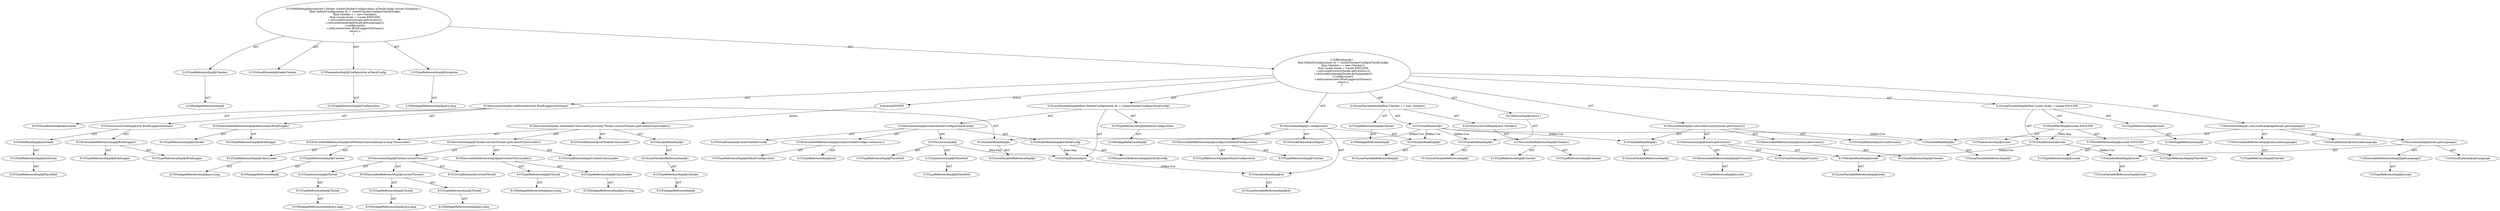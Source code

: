 digraph "createChecker#?,Configuration" {
0 [label="2:CtTypeReferenceImpl@Checker" shape=ellipse]
1 [label="2:CtPackageReferenceImpl@" shape=ellipse]
2 [label="2:CtVirtualElement@createChecker" shape=ellipse]
3 [label="2:CtParameterImpl@Configuration aCheckConfig" shape=ellipse]
4 [label="2:CtTypeReferenceImpl@Configuration" shape=ellipse]
5 [label="2:CtTypeReferenceImpl@Exception" shape=ellipse]
6 [label="2:CtPackageReferenceImpl@java.lang" shape=ellipse]
7 [label="3:CtTypeReferenceImpl@DefaultConfiguration" shape=ellipse]
8 [label="3:CtPackageReferenceImpl@" shape=ellipse]
9 [label="3:CtExecutableReferenceImpl@createCheckerConfig(<unknown>)" shape=ellipse]
10 [label="3:CtTypeReferenceImpl@DefaultConfiguration" shape=ellipse]
11 [label="3:CtTypeReferenceImpl@null" shape=ellipse]
12 [label="3:CtVirtualElement@createCheckerConfig" shape=ellipse]
13 [label="3:CtTypeAccessImpl@PlaceHold" shape=ellipse]
14 [label="3:CtTypeReferenceImpl@PlaceHold" shape=ellipse]
15 [label="3:CtThisAccessImpl@" shape=ellipse]
16 [label="3:CtTypeReferenceImpl@PlaceHold" shape=ellipse]
17 [label="3:CtVariableReadImpl@aCheckConfig" shape=ellipse]
18 [label="3:CtParameterReferenceImpl@aCheckConfig" shape=ellipse]
19 [label="3:CtInvocationImpl@createCheckerConfig(aCheckConfig)" shape=ellipse]
20 [label="3:CtVirtualElement@dc" shape=ellipse]
21 [label="3:CtLocalVariableImpl@final DefaultConfiguration dc = createCheckerConfig(aCheckConfig)" shape=ellipse]
22 [label="4:CtTypeReferenceImpl@Checker" shape=ellipse]
23 [label="4:CtPackageReferenceImpl@" shape=ellipse]
24 [label="4:CtExecutableReferenceImpl@Checker()" shape=ellipse]
25 [label="4:CtTypeReferenceImpl@Checker" shape=ellipse]
26 [label="4:CtTypeReferenceImpl@Checker" shape=ellipse]
27 [label="4:CtConstructorCallImpl@new Checker()" shape=ellipse]
28 [label="4:CtVirtualElement@c" shape=ellipse]
29 [label="4:CtLocalVariableImpl@final Checker c = new Checker()" shape=ellipse]
30 [label="5:CtTypeReferenceImpl@Locale" shape=ellipse]
31 [label="5:CtPackageReferenceImpl@" shape=ellipse]
32 [label="5:CtFieldReferenceImpl@Locale.ENGLISH" shape=ellipse]
33 [label="5:CtTypeReferenceImpl@Locale" shape=ellipse]
34 [label="5:CtTypeReferenceImpl@PlaceHold" shape=ellipse]
35 [label="5:CtFieldReadImpl@Locale.ENGLISH" shape=ellipse]
36 [label="5:CtTypeAccessImpl@Locale" shape=ellipse]
37 [label="5:CtVirtualElement@locale" shape=ellipse]
38 [label="5:CtLocalVariableImpl@final Locale locale = Locale.ENGLISH" shape=ellipse]
39 [label="6:CtExecutableReferenceImpl@setLocaleCountry()" shape=ellipse]
40 [label="6:CtTypeReferenceImpl@Checker" shape=ellipse]
41 [label="6:CtVirtualElement@setLocaleCountry" shape=ellipse]
42 [label="6:CtVariableReadImpl@c" shape=ellipse]
43 [label="6:CtLocalVariableReferenceImpl@c" shape=ellipse]
44 [label="6:CtExecutableReferenceImpl@getCountry()" shape=ellipse]
45 [label="6:CtTypeReferenceImpl@Locale" shape=ellipse]
46 [label="6:CtVirtualElement@getCountry" shape=ellipse]
47 [label="6:CtVariableReadImpl@locale" shape=ellipse]
48 [label="6:CtLocalVariableReferenceImpl@locale" shape=ellipse]
49 [label="6:CtInvocationImpl@locale.getCountry()" shape=ellipse]
50 [label="6:CtInvocationImpl@c.setLocaleCountry(locale.getCountry())" shape=ellipse]
51 [label="7:CtExecutableReferenceImpl@setLocaleLanguage()" shape=ellipse]
52 [label="7:CtTypeReferenceImpl@Checker" shape=ellipse]
53 [label="7:CtVirtualElement@setLocaleLanguage" shape=ellipse]
54 [label="7:CtVariableReadImpl@c" shape=ellipse]
55 [label="7:CtLocalVariableReferenceImpl@c" shape=ellipse]
56 [label="7:CtExecutableReferenceImpl@getLanguage()" shape=ellipse]
57 [label="7:CtTypeReferenceImpl@Locale" shape=ellipse]
58 [label="7:CtVirtualElement@getLanguage" shape=ellipse]
59 [label="7:CtVariableReadImpl@locale" shape=ellipse]
60 [label="7:CtLocalVariableReferenceImpl@locale" shape=ellipse]
61 [label="7:CtInvocationImpl@locale.getLanguage()" shape=ellipse]
62 [label="7:CtInvocationImpl@c.setLocaleLanguage(locale.getLanguage())" shape=ellipse]
63 [label="8:CtExecutableReferenceImpl@configure(DefaultConfiguration)" shape=ellipse]
64 [label="8:CtTypeReferenceImpl@Checker" shape=ellipse]
65 [label="8:CtTypeReferenceImpl@DefaultConfiguration" shape=ellipse]
66 [label="8:CtVirtualElement@configure" shape=ellipse]
67 [label="8:CtVariableReadImpl@c" shape=ellipse]
68 [label="8:CtLocalVariableReferenceImpl@c" shape=ellipse]
69 [label="8:CtVariableReadImpl@dc" shape=ellipse]
70 [label="8:CtLocalVariableReferenceImpl@dc" shape=ellipse]
71 [label="8:CtInvocationImpl@c.configure(dc)" shape=ellipse]
72 [label="9:CtExecutableReferenceImpl@addListener(BriefLogger)" shape=ellipse]
73 [label="9:CtTypeReferenceImpl@Checker" shape=ellipse]
74 [label="9:CtTypeReferenceImpl@BriefLogger" shape=ellipse]
75 [label="9:CtVirtualElement@addListener" shape=ellipse]
76 [label="9:CtVariableReadImpl@c" shape=ellipse]
77 [label="9:CtLocalVariableReferenceImpl@c" shape=ellipse]
78 [label="9:CtExecutableReferenceImpl@BriefLogger()" shape=ellipse]
79 [label="9:CtTypeReferenceImpl@BriefLogger" shape=ellipse]
80 [label="9:CtTypeReferenceImpl@BriefLogger" shape=ellipse]
81 [label="9:CtFieldReferenceImpl@mStream" shape=ellipse]
82 [label="9:CtTypeReferenceImpl@PlaceHold" shape=ellipse]
83 [label="9:CtFieldReadImpl@mStream" shape=ellipse]
84 [label="9:CtConstructorCallImpl@new BriefLogger(mStream)" shape=ellipse]
85 [label="9:CtInvocationImpl@c.addListener(new BriefLogger(mStream))" shape=ellipse]
86 [label="10:CtVariableReadImpl@c" shape=ellipse]
87 [label="10:CtLocalVariableReferenceImpl@c" shape=ellipse]
88 [label="10:CtReturnImpl@return c" shape=ellipse]
89 [label="2:CtBlockImpl@\{
    final DefaultConfiguration dc = createCheckerConfig(aCheckConfig);
    final Checker c = new Checker();
    final Locale locale = Locale.ENGLISH;
    c.setLocaleCountry(locale.getCountry());
    c.setLocaleLanguage(locale.getLanguage());
    c.configure(dc);
    c.addListener(new BriefLogger(mStream));
    return c;
\}" shape=ellipse]
90 [label="2:CtMethodImpl@protected Checker createChecker(Configuration aCheckConfig) throws Exception \{
    final DefaultConfiguration dc = createCheckerConfig(aCheckConfig);
    final Checker c = new Checker();
    final Locale locale = Locale.ENGLISH;
    c.setLocaleCountry(locale.getCountry());
    c.setLocaleLanguage(locale.getLanguage());
    c.configure(dc);
    c.addListener(new BriefLogger(mStream));
    return c;
\}" shape=ellipse]
91 [label="8:Insert@INSERT" shape=ellipse]
92 [label="8:CtPackageReferenceImpl@" shape=ellipse]
93 [label="8:CtTypeReferenceImpl@Checker" shape=ellipse]
94 [label="8:CtLocalVariableReferenceImpl@c" shape=ellipse]
95 [label="8:CtVariableReadImpl@c" shape=ellipse]
96 [label="8:CtPackageReferenceImpl@" shape=ellipse]
97 [label="8:CtTypeReferenceImpl@Checker" shape=ellipse]
98 [label="8:CtPackageReferenceImpl@java.lang" shape=ellipse]
99 [label="8:CtTypeReferenceImpl@ClassLoader" shape=ellipse]
100 [label="8:CtExecutableReferenceImpl@setModuleClassLoader(java.lang.ClassLoader)" shape=ellipse]
101 [label="8:CtPackageReferenceImpl@java.lang" shape=ellipse]
102 [label="8:CtTypeReferenceImpl@Thread" shape=ellipse]
103 [label="8:CtTypeAccessImpl@Thread" shape=ellipse]
104 [label="8:CtPackageReferenceImpl@java.lang" shape=ellipse]
105 [label="8:CtTypeReferenceImpl@Thread" shape=ellipse]
106 [label="8:CtPackageReferenceImpl@java.lang" shape=ellipse]
107 [label="8:CtTypeReferenceImpl@Thread" shape=ellipse]
108 [label="8:CtExecutableReferenceImpl@currentThread()" shape=ellipse]
109 [label="8:CtInvocationImpl@Thread.currentThread()" shape=ellipse]
110 [label="8:CtVirtualElement@currentThread" shape=ellipse]
111 [label="8:CtPackageReferenceImpl@java.lang" shape=ellipse]
112 [label="8:CtTypeReferenceImpl@Thread" shape=ellipse]
113 [label="8:CtPackageReferenceImpl@java.lang" shape=ellipse]
114 [label="8:CtTypeReferenceImpl@ClassLoader" shape=ellipse]
115 [label="8:CtExecutableReferenceImpl@getContextClassLoader()" shape=ellipse]
116 [label="8:CtInvocationImpl@Thread.currentThread().getContextClassLoader()" shape=ellipse]
117 [label="8:CtVirtualElement@getContextClassLoader" shape=ellipse]
118 [label="8:CtInvocationImpl@c.setModuleClassLoader(java.lang.Thread.currentThread().getContextClassLoader())" shape=ellipse]
119 [label="8:CtVirtualElement@setModuleClassLoader" shape=ellipse]
0 -> 1 [label="AST"];
3 -> 4 [label="AST"];
5 -> 6 [label="AST"];
7 -> 8 [label="AST"];
9 -> 10 [label="AST"];
9 -> 11 [label="AST"];
13 -> 14 [label="AST"];
15 -> 16 [label="AST"];
15 -> 13 [label="AST"];
15 -> 20 [label="Data Dep"];
17 -> 18 [label="AST"];
17 -> 20 [label="Data Dep"];
19 -> 12 [label="AST"];
19 -> 15 [label="AST"];
19 -> 9 [label="AST"];
19 -> 17 [label="AST"];
20 -> 69 [label="Define-Use"];
21 -> 20 [label="AST"];
21 -> 7 [label="AST"];
21 -> 19 [label="AST"];
22 -> 23 [label="AST"];
24 -> 25 [label="AST"];
24 -> 26 [label="AST"];
27 -> 24 [label="AST"];
28 -> 42 [label="Define-Use"];
28 -> 54 [label="Define-Use"];
28 -> 67 [label="Define-Use"];
28 -> 76 [label="Define-Use"];
28 -> 86 [label="Define-Use"];
29 -> 28 [label="AST"];
29 -> 22 [label="AST"];
29 -> 27 [label="AST"];
30 -> 31 [label="AST"];
32 -> 33 [label="AST"];
32 -> 34 [label="AST"];
35 -> 36 [label="AST"];
35 -> 32 [label="AST"];
35 -> 37 [label="Data Dep"];
37 -> 47 [label="Define-Use"];
37 -> 59 [label="Define-Use"];
38 -> 37 [label="AST"];
38 -> 30 [label="AST"];
38 -> 35 [label="AST"];
39 -> 40 [label="AST"];
42 -> 43 [label="AST"];
44 -> 45 [label="AST"];
47 -> 48 [label="AST"];
49 -> 46 [label="AST"];
49 -> 47 [label="AST"];
49 -> 44 [label="AST"];
50 -> 41 [label="AST"];
50 -> 42 [label="AST"];
50 -> 39 [label="AST"];
50 -> 49 [label="AST"];
51 -> 52 [label="AST"];
54 -> 55 [label="AST"];
56 -> 57 [label="AST"];
59 -> 60 [label="AST"];
61 -> 58 [label="AST"];
61 -> 59 [label="AST"];
61 -> 56 [label="AST"];
62 -> 53 [label="AST"];
62 -> 54 [label="AST"];
62 -> 51 [label="AST"];
62 -> 61 [label="AST"];
63 -> 64 [label="AST"];
63 -> 65 [label="AST"];
67 -> 68 [label="AST"];
69 -> 70 [label="AST"];
71 -> 66 [label="AST"];
71 -> 67 [label="AST"];
71 -> 63 [label="AST"];
71 -> 69 [label="AST"];
72 -> 73 [label="AST"];
72 -> 74 [label="AST"];
76 -> 77 [label="AST"];
78 -> 79 [label="AST"];
78 -> 80 [label="AST"];
81 -> 82 [label="AST"];
83 -> 81 [label="AST"];
84 -> 78 [label="AST"];
84 -> 83 [label="AST"];
85 -> 75 [label="AST"];
85 -> 76 [label="AST"];
85 -> 72 [label="AST"];
85 -> 84 [label="AST"];
86 -> 87 [label="AST"];
88 -> 86 [label="AST"];
89 -> 21 [label="AST"];
89 -> 29 [label="AST"];
89 -> 38 [label="AST"];
89 -> 50 [label="AST"];
89 -> 62 [label="AST"];
89 -> 71 [label="AST"];
89 -> 85 [label="AST"];
89 -> 88 [label="AST"];
89 -> 91 [label="Action"];
90 -> 2 [label="AST"];
90 -> 0 [label="AST"];
90 -> 3 [label="AST"];
90 -> 5 [label="AST"];
90 -> 89 [label="AST"];
91 -> 118 [label="Action"];
93 -> 92 [label="AST"];
94 -> 93 [label="AST"];
95 -> 94 [label="AST"];
97 -> 96 [label="AST"];
99 -> 98 [label="AST"];
100 -> 97 [label="AST"];
100 -> 99 [label="AST"];
102 -> 101 [label="AST"];
103 -> 102 [label="AST"];
105 -> 104 [label="AST"];
107 -> 106 [label="AST"];
108 -> 105 [label="AST"];
108 -> 107 [label="AST"];
109 -> 110 [label="AST"];
109 -> 103 [label="AST"];
109 -> 108 [label="AST"];
112 -> 111 [label="AST"];
114 -> 113 [label="AST"];
115 -> 112 [label="AST"];
115 -> 114 [label="AST"];
116 -> 117 [label="AST"];
116 -> 109 [label="AST"];
116 -> 115 [label="AST"];
118 -> 119 [label="AST"];
118 -> 95 [label="AST"];
118 -> 100 [label="AST"];
118 -> 116 [label="AST"];
}